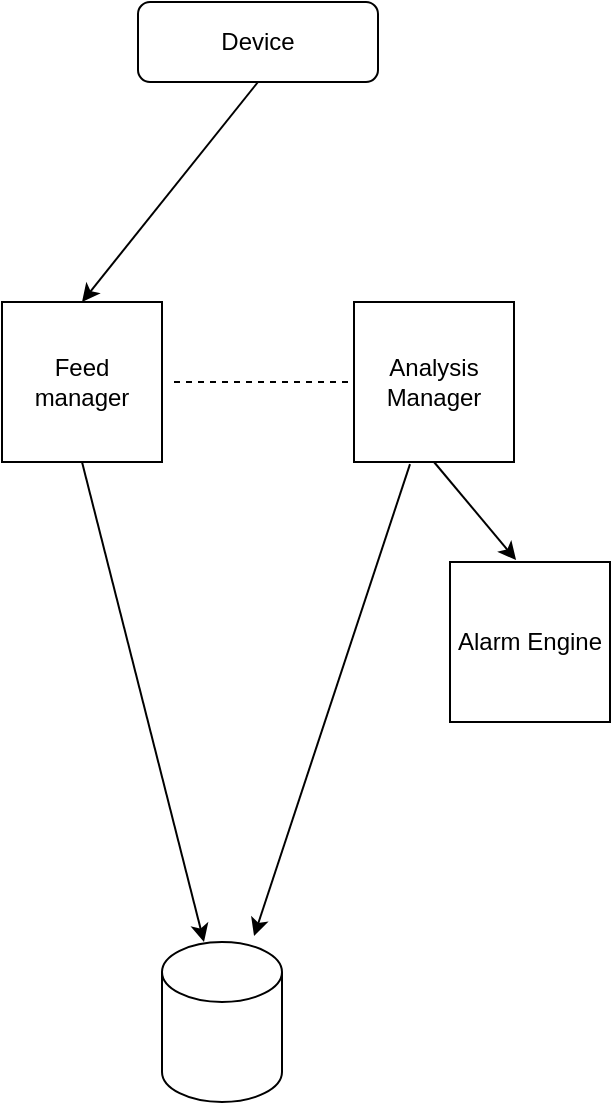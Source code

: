 <mxfile version="14.8.0" type="device"><diagram id="C5RBs43oDa-KdzZeNtuy" name="Page-1"><mxGraphModel dx="1662" dy="705" grid="1" gridSize="10" guides="1" tooltips="1" connect="1" arrows="1" fold="1" page="1" pageScale="1" pageWidth="827" pageHeight="1169" math="0" shadow="0"><root><mxCell id="WIyWlLk6GJQsqaUBKTNV-0"/><mxCell id="WIyWlLk6GJQsqaUBKTNV-1" parent="WIyWlLk6GJQsqaUBKTNV-0"/><mxCell id="WIyWlLk6GJQsqaUBKTNV-3" value="Device" style="rounded=1;whiteSpace=wrap;html=1;fontSize=12;glass=0;strokeWidth=1;shadow=0;" parent="WIyWlLk6GJQsqaUBKTNV-1" vertex="1"><mxGeometry x="354" y="80" width="120" height="40" as="geometry"/></mxCell><mxCell id="f9Y-mNpKMhRbNRu53mJT-0" value="Feed manager" style="whiteSpace=wrap;html=1;aspect=fixed;" vertex="1" parent="WIyWlLk6GJQsqaUBKTNV-1"><mxGeometry x="286" y="230" width="80" height="80" as="geometry"/></mxCell><mxCell id="f9Y-mNpKMhRbNRu53mJT-1" value="Analysis Manager" style="whiteSpace=wrap;html=1;aspect=fixed;" vertex="1" parent="WIyWlLk6GJQsqaUBKTNV-1"><mxGeometry x="462" y="230" width="80" height="80" as="geometry"/></mxCell><mxCell id="f9Y-mNpKMhRbNRu53mJT-4" value="" style="endArrow=none;dashed=1;html=1;entryX=0;entryY=0.5;entryDx=0;entryDy=0;" edge="1" parent="WIyWlLk6GJQsqaUBKTNV-1" target="f9Y-mNpKMhRbNRu53mJT-1"><mxGeometry width="50" height="50" relative="1" as="geometry"><mxPoint x="372" y="270" as="sourcePoint"/><mxPoint x="442" y="290" as="targetPoint"/></mxGeometry></mxCell><mxCell id="f9Y-mNpKMhRbNRu53mJT-6" value="" style="endArrow=classic;html=1;exitX=0.5;exitY=1;exitDx=0;exitDy=0;entryX=0.5;entryY=0;entryDx=0;entryDy=0;" edge="1" parent="WIyWlLk6GJQsqaUBKTNV-1" source="WIyWlLk6GJQsqaUBKTNV-3" target="f9Y-mNpKMhRbNRu53mJT-0"><mxGeometry width="50" height="50" relative="1" as="geometry"><mxPoint x="160" y="210" as="sourcePoint"/><mxPoint x="210" y="160" as="targetPoint"/></mxGeometry></mxCell><mxCell id="f9Y-mNpKMhRbNRu53mJT-7" value="" style="shape=cylinder3;whiteSpace=wrap;html=1;boundedLbl=1;backgroundOutline=1;size=15;" vertex="1" parent="WIyWlLk6GJQsqaUBKTNV-1"><mxGeometry x="366" y="550" width="60" height="80" as="geometry"/></mxCell><mxCell id="f9Y-mNpKMhRbNRu53mJT-8" value="Alarm Engine" style="whiteSpace=wrap;html=1;aspect=fixed;" vertex="1" parent="WIyWlLk6GJQsqaUBKTNV-1"><mxGeometry x="510" y="360" width="80" height="80" as="geometry"/></mxCell><mxCell id="f9Y-mNpKMhRbNRu53mJT-13" value="" style="endArrow=classic;html=1;exitX=0.5;exitY=1;exitDx=0;exitDy=0;entryX=0.35;entryY=0;entryDx=0;entryDy=0;entryPerimeter=0;" edge="1" parent="WIyWlLk6GJQsqaUBKTNV-1" source="f9Y-mNpKMhRbNRu53mJT-0" target="f9Y-mNpKMhRbNRu53mJT-7"><mxGeometry width="50" height="50" relative="1" as="geometry"><mxPoint x="390" y="370" as="sourcePoint"/><mxPoint x="440" y="320" as="targetPoint"/></mxGeometry></mxCell><mxCell id="f9Y-mNpKMhRbNRu53mJT-14" value="" style="endArrow=classic;html=1;exitX=0.5;exitY=1;exitDx=0;exitDy=0;entryX=0.413;entryY=-0.012;entryDx=0;entryDy=0;entryPerimeter=0;" edge="1" parent="WIyWlLk6GJQsqaUBKTNV-1" source="f9Y-mNpKMhRbNRu53mJT-1" target="f9Y-mNpKMhRbNRu53mJT-8"><mxGeometry width="50" height="50" relative="1" as="geometry"><mxPoint x="390" y="370" as="sourcePoint"/><mxPoint x="440" y="320" as="targetPoint"/></mxGeometry></mxCell><mxCell id="f9Y-mNpKMhRbNRu53mJT-15" value="" style="endArrow=classic;html=1;exitX=0.35;exitY=1.013;exitDx=0;exitDy=0;exitPerimeter=0;entryX=0.767;entryY=-0.037;entryDx=0;entryDy=0;entryPerimeter=0;" edge="1" parent="WIyWlLk6GJQsqaUBKTNV-1" source="f9Y-mNpKMhRbNRu53mJT-1" target="f9Y-mNpKMhRbNRu53mJT-7"><mxGeometry width="50" height="50" relative="1" as="geometry"><mxPoint x="390" y="370" as="sourcePoint"/><mxPoint x="440" y="320" as="targetPoint"/></mxGeometry></mxCell></root></mxGraphModel></diagram></mxfile>